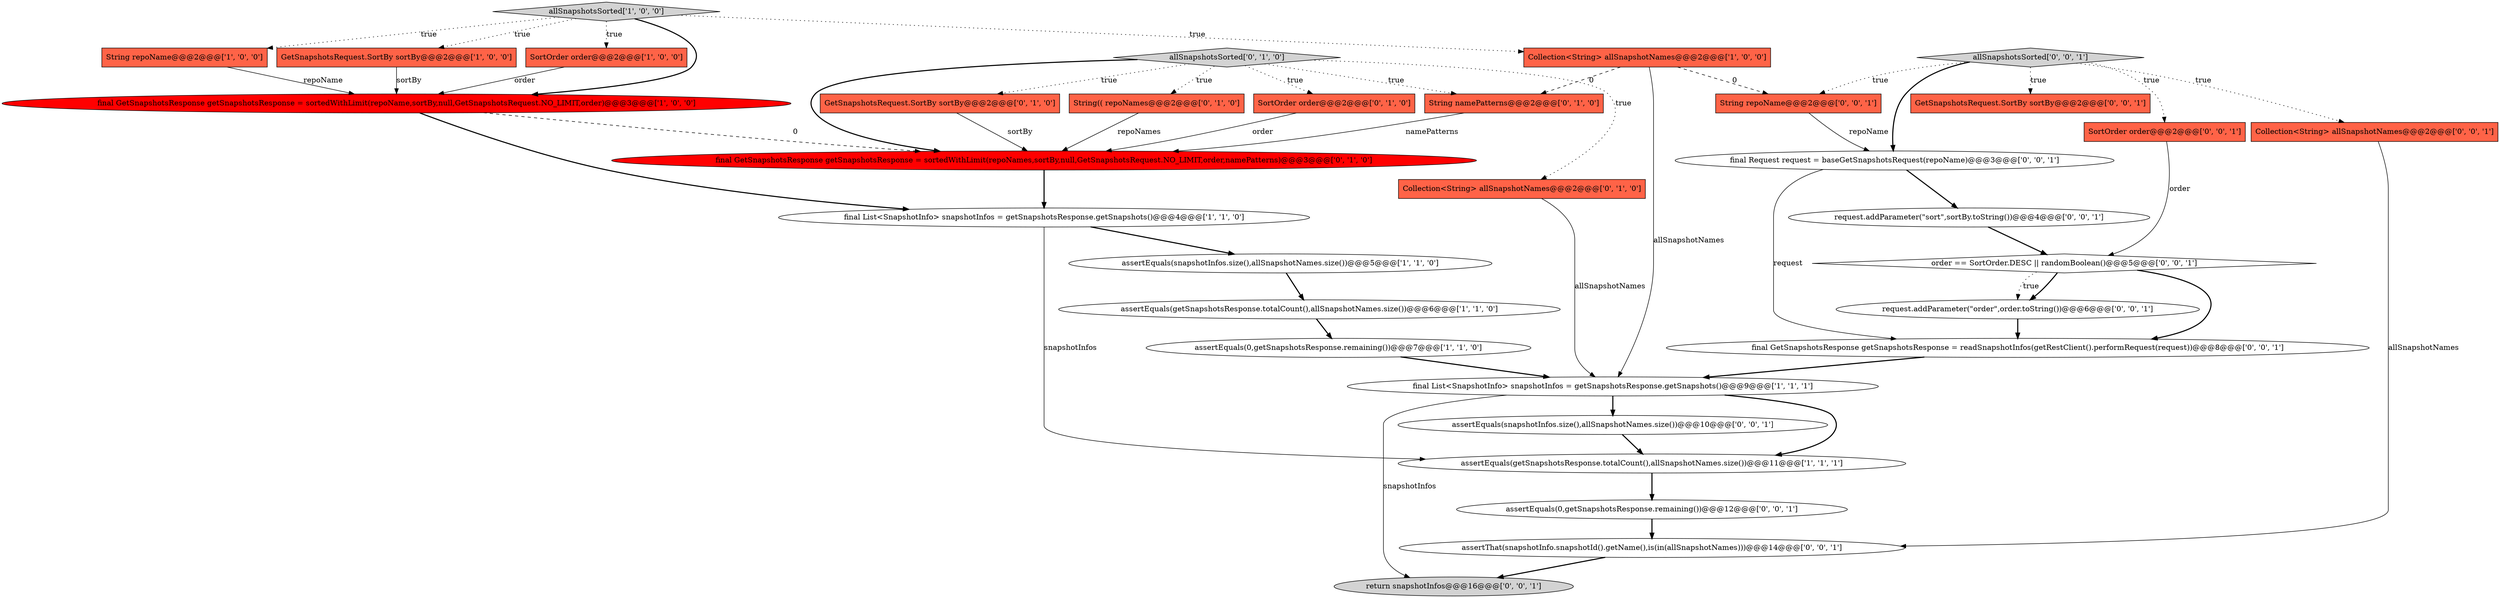 digraph {
27 [style = filled, label = "return snapshotInfos@@@16@@@['0', '0', '1']", fillcolor = lightgray, shape = ellipse image = "AAA0AAABBB3BBB"];
14 [style = filled, label = "String(( repoNames@@@2@@@['0', '1', '0']", fillcolor = tomato, shape = box image = "AAA0AAABBB2BBB"];
26 [style = filled, label = "GetSnapshotsRequest.SortBy sortBy@@@2@@@['0', '0', '1']", fillcolor = tomato, shape = box image = "AAA0AAABBB3BBB"];
5 [style = filled, label = "GetSnapshotsRequest.SortBy sortBy@@@2@@@['1', '0', '0']", fillcolor = tomato, shape = box image = "AAA0AAABBB1BBB"];
11 [style = filled, label = "Collection<String> allSnapshotNames@@@2@@@['1', '0', '0']", fillcolor = tomato, shape = box image = "AAA1AAABBB1BBB"];
21 [style = filled, label = "request.addParameter(\"sort\",sortBy.toString())@@@4@@@['0', '0', '1']", fillcolor = white, shape = ellipse image = "AAA0AAABBB3BBB"];
20 [style = filled, label = "order == SortOrder.DESC || randomBoolean()@@@5@@@['0', '0', '1']", fillcolor = white, shape = diamond image = "AAA0AAABBB3BBB"];
17 [style = filled, label = "Collection<String> allSnapshotNames@@@2@@@['0', '1', '0']", fillcolor = tomato, shape = box image = "AAA0AAABBB2BBB"];
23 [style = filled, label = "request.addParameter(\"order\",order.toString())@@@6@@@['0', '0', '1']", fillcolor = white, shape = ellipse image = "AAA0AAABBB3BBB"];
25 [style = filled, label = "assertThat(snapshotInfo.snapshotId().getName(),is(in(allSnapshotNames)))@@@14@@@['0', '0', '1']", fillcolor = white, shape = ellipse image = "AAA0AAABBB3BBB"];
16 [style = filled, label = "final GetSnapshotsResponse getSnapshotsResponse = sortedWithLimit(repoNames,sortBy,null,GetSnapshotsRequest.NO_LIMIT,order,namePatterns)@@@3@@@['0', '1', '0']", fillcolor = red, shape = ellipse image = "AAA1AAABBB2BBB"];
22 [style = filled, label = "assertEquals(snapshotInfos.size(),allSnapshotNames.size())@@@10@@@['0', '0', '1']", fillcolor = white, shape = ellipse image = "AAA0AAABBB3BBB"];
30 [style = filled, label = "allSnapshotsSorted['0', '0', '1']", fillcolor = lightgray, shape = diamond image = "AAA0AAABBB3BBB"];
13 [style = filled, label = "GetSnapshotsRequest.SortBy sortBy@@@2@@@['0', '1', '0']", fillcolor = tomato, shape = box image = "AAA0AAABBB2BBB"];
9 [style = filled, label = "final List<SnapshotInfo> snapshotInfos = getSnapshotsResponse.getSnapshots()@@@9@@@['1', '1', '1']", fillcolor = white, shape = ellipse image = "AAA0AAABBB1BBB"];
4 [style = filled, label = "assertEquals(getSnapshotsResponse.totalCount(),allSnapshotNames.size())@@@6@@@['1', '1', '0']", fillcolor = white, shape = ellipse image = "AAA0AAABBB1BBB"];
0 [style = filled, label = "assertEquals(snapshotInfos.size(),allSnapshotNames.size())@@@5@@@['1', '1', '0']", fillcolor = white, shape = ellipse image = "AAA0AAABBB1BBB"];
2 [style = filled, label = "SortOrder order@@@2@@@['1', '0', '0']", fillcolor = tomato, shape = box image = "AAA0AAABBB1BBB"];
32 [style = filled, label = "final Request request = baseGetSnapshotsRequest(repoName)@@@3@@@['0', '0', '1']", fillcolor = white, shape = ellipse image = "AAA0AAABBB3BBB"];
24 [style = filled, label = "final GetSnapshotsResponse getSnapshotsResponse = readSnapshotInfos(getRestClient().performRequest(request))@@@8@@@['0', '0', '1']", fillcolor = white, shape = ellipse image = "AAA0AAABBB3BBB"];
6 [style = filled, label = "final List<SnapshotInfo> snapshotInfos = getSnapshotsResponse.getSnapshots()@@@4@@@['1', '1', '0']", fillcolor = white, shape = ellipse image = "AAA0AAABBB1BBB"];
12 [style = filled, label = "SortOrder order@@@2@@@['0', '1', '0']", fillcolor = tomato, shape = box image = "AAA0AAABBB2BBB"];
29 [style = filled, label = "SortOrder order@@@2@@@['0', '0', '1']", fillcolor = tomato, shape = box image = "AAA0AAABBB3BBB"];
10 [style = filled, label = "assertEquals(getSnapshotsResponse.totalCount(),allSnapshotNames.size())@@@11@@@['1', '1', '1']", fillcolor = white, shape = ellipse image = "AAA0AAABBB1BBB"];
8 [style = filled, label = "final GetSnapshotsResponse getSnapshotsResponse = sortedWithLimit(repoName,sortBy,null,GetSnapshotsRequest.NO_LIMIT,order)@@@3@@@['1', '0', '0']", fillcolor = red, shape = ellipse image = "AAA1AAABBB1BBB"];
7 [style = filled, label = "assertEquals(0,getSnapshotsResponse.remaining())@@@7@@@['1', '1', '0']", fillcolor = white, shape = ellipse image = "AAA0AAABBB1BBB"];
31 [style = filled, label = "String repoName@@@2@@@['0', '0', '1']", fillcolor = tomato, shape = box image = "AAA0AAABBB3BBB"];
3 [style = filled, label = "allSnapshotsSorted['1', '0', '0']", fillcolor = lightgray, shape = diamond image = "AAA0AAABBB1BBB"];
1 [style = filled, label = "String repoName@@@2@@@['1', '0', '0']", fillcolor = tomato, shape = box image = "AAA0AAABBB1BBB"];
19 [style = filled, label = "Collection<String> allSnapshotNames@@@2@@@['0', '0', '1']", fillcolor = tomato, shape = box image = "AAA0AAABBB3BBB"];
28 [style = filled, label = "assertEquals(0,getSnapshotsResponse.remaining())@@@12@@@['0', '0', '1']", fillcolor = white, shape = ellipse image = "AAA0AAABBB3BBB"];
15 [style = filled, label = "allSnapshotsSorted['0', '1', '0']", fillcolor = lightgray, shape = diamond image = "AAA0AAABBB2BBB"];
18 [style = filled, label = "String namePatterns@@@2@@@['0', '1', '0']", fillcolor = tomato, shape = box image = "AAA1AAABBB2BBB"];
17->9 [style = solid, label="allSnapshotNames"];
9->22 [style = bold, label=""];
29->20 [style = solid, label="order"];
3->11 [style = dotted, label="true"];
8->16 [style = dashed, label="0"];
32->21 [style = bold, label=""];
31->32 [style = solid, label="repoName"];
10->28 [style = bold, label=""];
6->10 [style = solid, label="snapshotInfos"];
16->6 [style = bold, label=""];
15->18 [style = dotted, label="true"];
5->8 [style = solid, label="sortBy"];
13->16 [style = solid, label="sortBy"];
30->19 [style = dotted, label="true"];
30->32 [style = bold, label=""];
8->6 [style = bold, label=""];
6->0 [style = bold, label=""];
14->16 [style = solid, label="repoNames"];
30->26 [style = dotted, label="true"];
9->10 [style = bold, label=""];
15->14 [style = dotted, label="true"];
15->16 [style = bold, label=""];
2->8 [style = solid, label="order"];
4->7 [style = bold, label=""];
15->13 [style = dotted, label="true"];
15->17 [style = dotted, label="true"];
7->9 [style = bold, label=""];
12->16 [style = solid, label="order"];
25->27 [style = bold, label=""];
30->29 [style = dotted, label="true"];
23->24 [style = bold, label=""];
3->5 [style = dotted, label="true"];
32->24 [style = solid, label="request"];
21->20 [style = bold, label=""];
19->25 [style = solid, label="allSnapshotNames"];
20->23 [style = bold, label=""];
30->31 [style = dotted, label="true"];
11->31 [style = dashed, label="0"];
9->27 [style = solid, label="snapshotInfos"];
0->4 [style = bold, label=""];
11->18 [style = dashed, label="0"];
3->8 [style = bold, label=""];
20->23 [style = dotted, label="true"];
11->9 [style = solid, label="allSnapshotNames"];
22->10 [style = bold, label=""];
28->25 [style = bold, label=""];
15->12 [style = dotted, label="true"];
18->16 [style = solid, label="namePatterns"];
1->8 [style = solid, label="repoName"];
20->24 [style = bold, label=""];
3->1 [style = dotted, label="true"];
24->9 [style = bold, label=""];
3->2 [style = dotted, label="true"];
}
